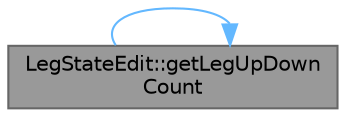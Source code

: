 digraph "LegStateEdit::getLegUpDownCount"
{
 // LATEX_PDF_SIZE
  bgcolor="transparent";
  edge [fontname=Helvetica,fontsize=10,labelfontname=Helvetica,labelfontsize=10];
  node [fontname=Helvetica,fontsize=10,shape=box,height=0.2,width=0.4];
  rankdir="LR";
  Node1 [id="Node000001",label="LegStateEdit::getLegUpDown\lCount",height=0.2,width=0.4,color="gray40", fillcolor="grey60", style="filled", fontcolor="black",tooltip="脚の上下の変化回数を出力する"];
  Node1 -> Node1 [id="edge1_Node000001_Node000001",color="steelblue1",style="solid",tooltip=" "];
}
